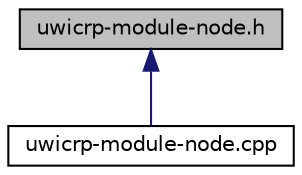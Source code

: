 digraph "uwicrp-module-node.h"
{
 // LATEX_PDF_SIZE
  edge [fontname="Helvetica",fontsize="10",labelfontname="Helvetica",labelfontsize="10"];
  node [fontname="Helvetica",fontsize="10",shape=record];
  Node1 [label="uwicrp-module-node.h",height=0.2,width=0.4,color="black", fillcolor="grey75", style="filled", fontcolor="black",tooltip="Provides a module for nodes that needs a simple and dynamic routing protocol."];
  Node1 -> Node2 [dir="back",color="midnightblue",fontsize="10",style="solid",fontname="Helvetica"];
  Node2 [label="uwicrp-module-node.cpp",height=0.2,width=0.4,color="black", fillcolor="white", style="filled",URL="$uwicrp-module-node_8cpp.html",tooltip="Implements UWIcrpNode."];
}
